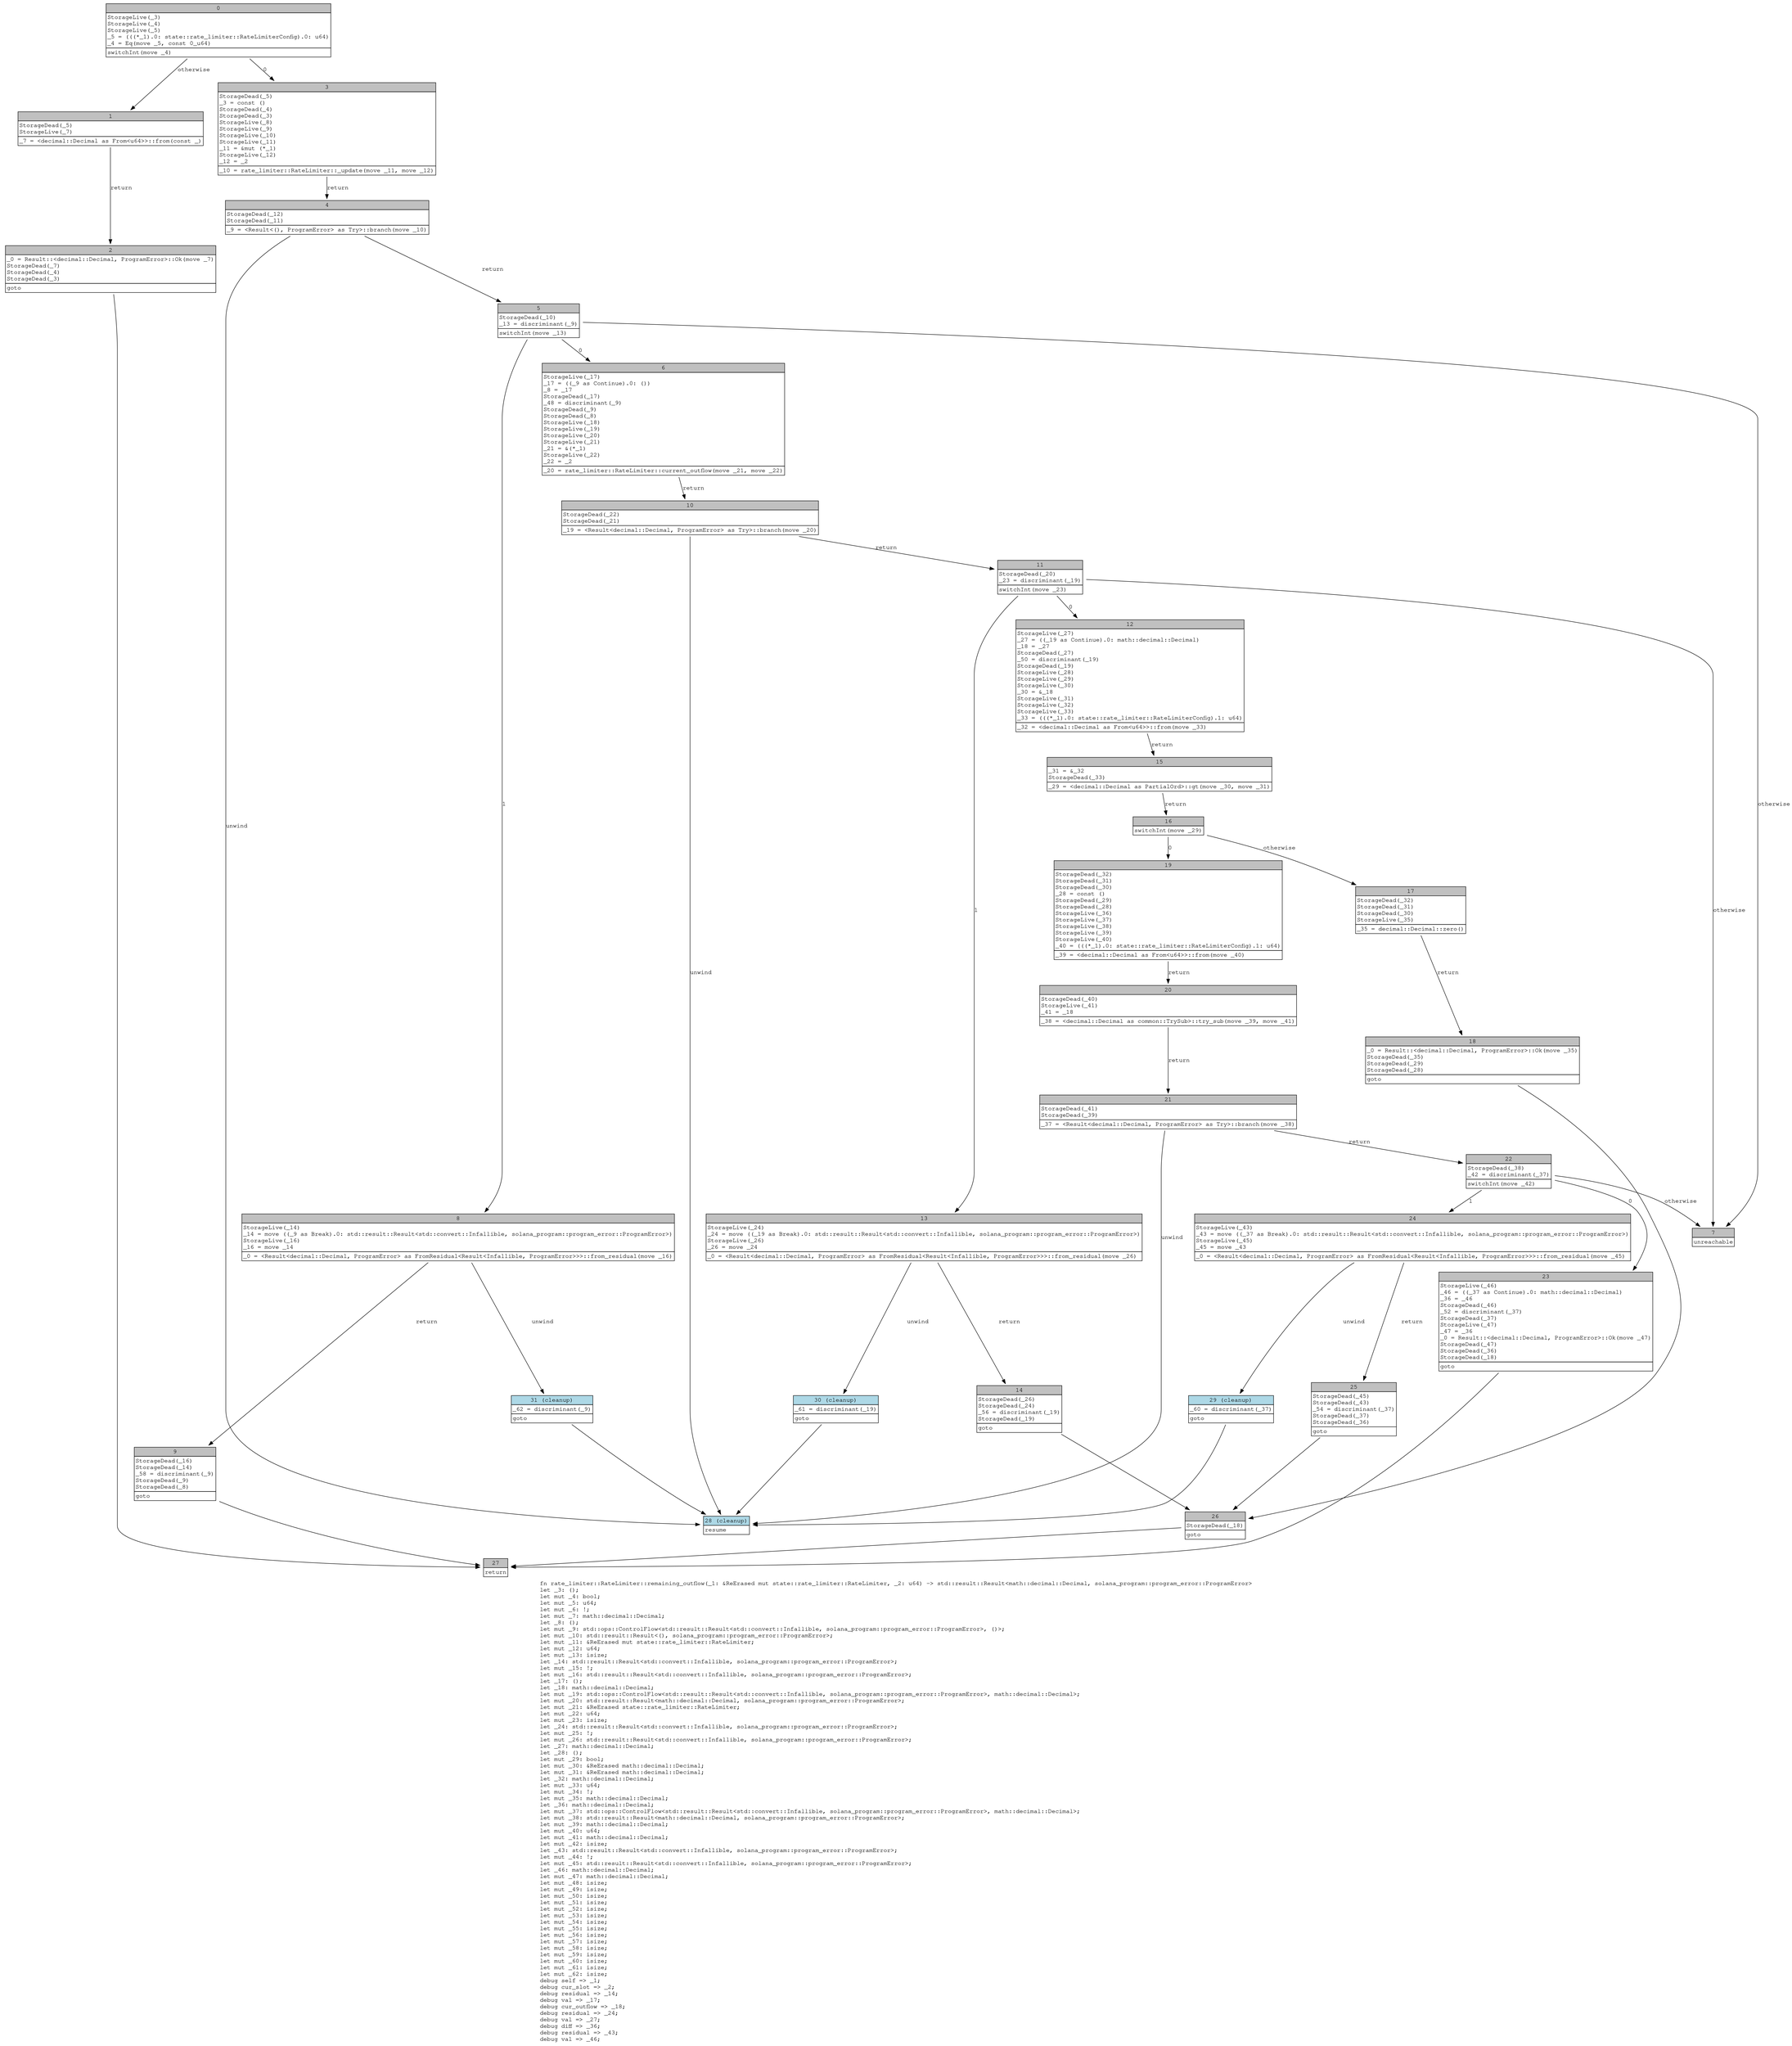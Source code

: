 digraph Mir_0_393 {
    graph [fontname="Courier, monospace"];
    node [fontname="Courier, monospace"];
    edge [fontname="Courier, monospace"];
    label=<fn rate_limiter::RateLimiter::remaining_outflow(_1: &amp;ReErased mut state::rate_limiter::RateLimiter, _2: u64) -&gt; std::result::Result&lt;math::decimal::Decimal, solana_program::program_error::ProgramError&gt;<br align="left"/>let _3: ();<br align="left"/>let mut _4: bool;<br align="left"/>let mut _5: u64;<br align="left"/>let mut _6: !;<br align="left"/>let mut _7: math::decimal::Decimal;<br align="left"/>let _8: ();<br align="left"/>let mut _9: std::ops::ControlFlow&lt;std::result::Result&lt;std::convert::Infallible, solana_program::program_error::ProgramError&gt;, ()&gt;;<br align="left"/>let mut _10: std::result::Result&lt;(), solana_program::program_error::ProgramError&gt;;<br align="left"/>let mut _11: &amp;ReErased mut state::rate_limiter::RateLimiter;<br align="left"/>let mut _12: u64;<br align="left"/>let mut _13: isize;<br align="left"/>let _14: std::result::Result&lt;std::convert::Infallible, solana_program::program_error::ProgramError&gt;;<br align="left"/>let mut _15: !;<br align="left"/>let mut _16: std::result::Result&lt;std::convert::Infallible, solana_program::program_error::ProgramError&gt;;<br align="left"/>let _17: ();<br align="left"/>let _18: math::decimal::Decimal;<br align="left"/>let mut _19: std::ops::ControlFlow&lt;std::result::Result&lt;std::convert::Infallible, solana_program::program_error::ProgramError&gt;, math::decimal::Decimal&gt;;<br align="left"/>let mut _20: std::result::Result&lt;math::decimal::Decimal, solana_program::program_error::ProgramError&gt;;<br align="left"/>let mut _21: &amp;ReErased state::rate_limiter::RateLimiter;<br align="left"/>let mut _22: u64;<br align="left"/>let mut _23: isize;<br align="left"/>let _24: std::result::Result&lt;std::convert::Infallible, solana_program::program_error::ProgramError&gt;;<br align="left"/>let mut _25: !;<br align="left"/>let mut _26: std::result::Result&lt;std::convert::Infallible, solana_program::program_error::ProgramError&gt;;<br align="left"/>let _27: math::decimal::Decimal;<br align="left"/>let _28: ();<br align="left"/>let mut _29: bool;<br align="left"/>let mut _30: &amp;ReErased math::decimal::Decimal;<br align="left"/>let mut _31: &amp;ReErased math::decimal::Decimal;<br align="left"/>let _32: math::decimal::Decimal;<br align="left"/>let mut _33: u64;<br align="left"/>let mut _34: !;<br align="left"/>let mut _35: math::decimal::Decimal;<br align="left"/>let _36: math::decimal::Decimal;<br align="left"/>let mut _37: std::ops::ControlFlow&lt;std::result::Result&lt;std::convert::Infallible, solana_program::program_error::ProgramError&gt;, math::decimal::Decimal&gt;;<br align="left"/>let mut _38: std::result::Result&lt;math::decimal::Decimal, solana_program::program_error::ProgramError&gt;;<br align="left"/>let mut _39: math::decimal::Decimal;<br align="left"/>let mut _40: u64;<br align="left"/>let mut _41: math::decimal::Decimal;<br align="left"/>let mut _42: isize;<br align="left"/>let _43: std::result::Result&lt;std::convert::Infallible, solana_program::program_error::ProgramError&gt;;<br align="left"/>let mut _44: !;<br align="left"/>let mut _45: std::result::Result&lt;std::convert::Infallible, solana_program::program_error::ProgramError&gt;;<br align="left"/>let _46: math::decimal::Decimal;<br align="left"/>let mut _47: math::decimal::Decimal;<br align="left"/>let mut _48: isize;<br align="left"/>let mut _49: isize;<br align="left"/>let mut _50: isize;<br align="left"/>let mut _51: isize;<br align="left"/>let mut _52: isize;<br align="left"/>let mut _53: isize;<br align="left"/>let mut _54: isize;<br align="left"/>let mut _55: isize;<br align="left"/>let mut _56: isize;<br align="left"/>let mut _57: isize;<br align="left"/>let mut _58: isize;<br align="left"/>let mut _59: isize;<br align="left"/>let mut _60: isize;<br align="left"/>let mut _61: isize;<br align="left"/>let mut _62: isize;<br align="left"/>debug self =&gt; _1;<br align="left"/>debug cur_slot =&gt; _2;<br align="left"/>debug residual =&gt; _14;<br align="left"/>debug val =&gt; _17;<br align="left"/>debug cur_outflow =&gt; _18;<br align="left"/>debug residual =&gt; _24;<br align="left"/>debug val =&gt; _27;<br align="left"/>debug diff =&gt; _36;<br align="left"/>debug residual =&gt; _43;<br align="left"/>debug val =&gt; _46;<br align="left"/>>;
    bb0__0_393 [shape="none", label=<<table border="0" cellborder="1" cellspacing="0"><tr><td bgcolor="gray" align="center" colspan="1">0</td></tr><tr><td align="left" balign="left">StorageLive(_3)<br/>StorageLive(_4)<br/>StorageLive(_5)<br/>_5 = (((*_1).0: state::rate_limiter::RateLimiterConfig).0: u64)<br/>_4 = Eq(move _5, const 0_u64)<br/></td></tr><tr><td align="left">switchInt(move _4)</td></tr></table>>];
    bb1__0_393 [shape="none", label=<<table border="0" cellborder="1" cellspacing="0"><tr><td bgcolor="gray" align="center" colspan="1">1</td></tr><tr><td align="left" balign="left">StorageDead(_5)<br/>StorageLive(_7)<br/></td></tr><tr><td align="left">_7 = &lt;decimal::Decimal as From&lt;u64&gt;&gt;::from(const _)</td></tr></table>>];
    bb2__0_393 [shape="none", label=<<table border="0" cellborder="1" cellspacing="0"><tr><td bgcolor="gray" align="center" colspan="1">2</td></tr><tr><td align="left" balign="left">_0 = Result::&lt;decimal::Decimal, ProgramError&gt;::Ok(move _7)<br/>StorageDead(_7)<br/>StorageDead(_4)<br/>StorageDead(_3)<br/></td></tr><tr><td align="left">goto</td></tr></table>>];
    bb3__0_393 [shape="none", label=<<table border="0" cellborder="1" cellspacing="0"><tr><td bgcolor="gray" align="center" colspan="1">3</td></tr><tr><td align="left" balign="left">StorageDead(_5)<br/>_3 = const ()<br/>StorageDead(_4)<br/>StorageDead(_3)<br/>StorageLive(_8)<br/>StorageLive(_9)<br/>StorageLive(_10)<br/>StorageLive(_11)<br/>_11 = &amp;mut (*_1)<br/>StorageLive(_12)<br/>_12 = _2<br/></td></tr><tr><td align="left">_10 = rate_limiter::RateLimiter::_update(move _11, move _12)</td></tr></table>>];
    bb4__0_393 [shape="none", label=<<table border="0" cellborder="1" cellspacing="0"><tr><td bgcolor="gray" align="center" colspan="1">4</td></tr><tr><td align="left" balign="left">StorageDead(_12)<br/>StorageDead(_11)<br/></td></tr><tr><td align="left">_9 = &lt;Result&lt;(), ProgramError&gt; as Try&gt;::branch(move _10)</td></tr></table>>];
    bb5__0_393 [shape="none", label=<<table border="0" cellborder="1" cellspacing="0"><tr><td bgcolor="gray" align="center" colspan="1">5</td></tr><tr><td align="left" balign="left">StorageDead(_10)<br/>_13 = discriminant(_9)<br/></td></tr><tr><td align="left">switchInt(move _13)</td></tr></table>>];
    bb6__0_393 [shape="none", label=<<table border="0" cellborder="1" cellspacing="0"><tr><td bgcolor="gray" align="center" colspan="1">6</td></tr><tr><td align="left" balign="left">StorageLive(_17)<br/>_17 = ((_9 as Continue).0: ())<br/>_8 = _17<br/>StorageDead(_17)<br/>_48 = discriminant(_9)<br/>StorageDead(_9)<br/>StorageDead(_8)<br/>StorageLive(_18)<br/>StorageLive(_19)<br/>StorageLive(_20)<br/>StorageLive(_21)<br/>_21 = &amp;(*_1)<br/>StorageLive(_22)<br/>_22 = _2<br/></td></tr><tr><td align="left">_20 = rate_limiter::RateLimiter::current_outflow(move _21, move _22)</td></tr></table>>];
    bb7__0_393 [shape="none", label=<<table border="0" cellborder="1" cellspacing="0"><tr><td bgcolor="gray" align="center" colspan="1">7</td></tr><tr><td align="left">unreachable</td></tr></table>>];
    bb8__0_393 [shape="none", label=<<table border="0" cellborder="1" cellspacing="0"><tr><td bgcolor="gray" align="center" colspan="1">8</td></tr><tr><td align="left" balign="left">StorageLive(_14)<br/>_14 = move ((_9 as Break).0: std::result::Result&lt;std::convert::Infallible, solana_program::program_error::ProgramError&gt;)<br/>StorageLive(_16)<br/>_16 = move _14<br/></td></tr><tr><td align="left">_0 = &lt;Result&lt;decimal::Decimal, ProgramError&gt; as FromResidual&lt;Result&lt;Infallible, ProgramError&gt;&gt;&gt;::from_residual(move _16)</td></tr></table>>];
    bb9__0_393 [shape="none", label=<<table border="0" cellborder="1" cellspacing="0"><tr><td bgcolor="gray" align="center" colspan="1">9</td></tr><tr><td align="left" balign="left">StorageDead(_16)<br/>StorageDead(_14)<br/>_58 = discriminant(_9)<br/>StorageDead(_9)<br/>StorageDead(_8)<br/></td></tr><tr><td align="left">goto</td></tr></table>>];
    bb10__0_393 [shape="none", label=<<table border="0" cellborder="1" cellspacing="0"><tr><td bgcolor="gray" align="center" colspan="1">10</td></tr><tr><td align="left" balign="left">StorageDead(_22)<br/>StorageDead(_21)<br/></td></tr><tr><td align="left">_19 = &lt;Result&lt;decimal::Decimal, ProgramError&gt; as Try&gt;::branch(move _20)</td></tr></table>>];
    bb11__0_393 [shape="none", label=<<table border="0" cellborder="1" cellspacing="0"><tr><td bgcolor="gray" align="center" colspan="1">11</td></tr><tr><td align="left" balign="left">StorageDead(_20)<br/>_23 = discriminant(_19)<br/></td></tr><tr><td align="left">switchInt(move _23)</td></tr></table>>];
    bb12__0_393 [shape="none", label=<<table border="0" cellborder="1" cellspacing="0"><tr><td bgcolor="gray" align="center" colspan="1">12</td></tr><tr><td align="left" balign="left">StorageLive(_27)<br/>_27 = ((_19 as Continue).0: math::decimal::Decimal)<br/>_18 = _27<br/>StorageDead(_27)<br/>_50 = discriminant(_19)<br/>StorageDead(_19)<br/>StorageLive(_28)<br/>StorageLive(_29)<br/>StorageLive(_30)<br/>_30 = &amp;_18<br/>StorageLive(_31)<br/>StorageLive(_32)<br/>StorageLive(_33)<br/>_33 = (((*_1).0: state::rate_limiter::RateLimiterConfig).1: u64)<br/></td></tr><tr><td align="left">_32 = &lt;decimal::Decimal as From&lt;u64&gt;&gt;::from(move _33)</td></tr></table>>];
    bb13__0_393 [shape="none", label=<<table border="0" cellborder="1" cellspacing="0"><tr><td bgcolor="gray" align="center" colspan="1">13</td></tr><tr><td align="left" balign="left">StorageLive(_24)<br/>_24 = move ((_19 as Break).0: std::result::Result&lt;std::convert::Infallible, solana_program::program_error::ProgramError&gt;)<br/>StorageLive(_26)<br/>_26 = move _24<br/></td></tr><tr><td align="left">_0 = &lt;Result&lt;decimal::Decimal, ProgramError&gt; as FromResidual&lt;Result&lt;Infallible, ProgramError&gt;&gt;&gt;::from_residual(move _26)</td></tr></table>>];
    bb14__0_393 [shape="none", label=<<table border="0" cellborder="1" cellspacing="0"><tr><td bgcolor="gray" align="center" colspan="1">14</td></tr><tr><td align="left" balign="left">StorageDead(_26)<br/>StorageDead(_24)<br/>_56 = discriminant(_19)<br/>StorageDead(_19)<br/></td></tr><tr><td align="left">goto</td></tr></table>>];
    bb15__0_393 [shape="none", label=<<table border="0" cellborder="1" cellspacing="0"><tr><td bgcolor="gray" align="center" colspan="1">15</td></tr><tr><td align="left" balign="left">_31 = &amp;_32<br/>StorageDead(_33)<br/></td></tr><tr><td align="left">_29 = &lt;decimal::Decimal as PartialOrd&gt;::gt(move _30, move _31)</td></tr></table>>];
    bb16__0_393 [shape="none", label=<<table border="0" cellborder="1" cellspacing="0"><tr><td bgcolor="gray" align="center" colspan="1">16</td></tr><tr><td align="left">switchInt(move _29)</td></tr></table>>];
    bb17__0_393 [shape="none", label=<<table border="0" cellborder="1" cellspacing="0"><tr><td bgcolor="gray" align="center" colspan="1">17</td></tr><tr><td align="left" balign="left">StorageDead(_32)<br/>StorageDead(_31)<br/>StorageDead(_30)<br/>StorageLive(_35)<br/></td></tr><tr><td align="left">_35 = decimal::Decimal::zero()</td></tr></table>>];
    bb18__0_393 [shape="none", label=<<table border="0" cellborder="1" cellspacing="0"><tr><td bgcolor="gray" align="center" colspan="1">18</td></tr><tr><td align="left" balign="left">_0 = Result::&lt;decimal::Decimal, ProgramError&gt;::Ok(move _35)<br/>StorageDead(_35)<br/>StorageDead(_29)<br/>StorageDead(_28)<br/></td></tr><tr><td align="left">goto</td></tr></table>>];
    bb19__0_393 [shape="none", label=<<table border="0" cellborder="1" cellspacing="0"><tr><td bgcolor="gray" align="center" colspan="1">19</td></tr><tr><td align="left" balign="left">StorageDead(_32)<br/>StorageDead(_31)<br/>StorageDead(_30)<br/>_28 = const ()<br/>StorageDead(_29)<br/>StorageDead(_28)<br/>StorageLive(_36)<br/>StorageLive(_37)<br/>StorageLive(_38)<br/>StorageLive(_39)<br/>StorageLive(_40)<br/>_40 = (((*_1).0: state::rate_limiter::RateLimiterConfig).1: u64)<br/></td></tr><tr><td align="left">_39 = &lt;decimal::Decimal as From&lt;u64&gt;&gt;::from(move _40)</td></tr></table>>];
    bb20__0_393 [shape="none", label=<<table border="0" cellborder="1" cellspacing="0"><tr><td bgcolor="gray" align="center" colspan="1">20</td></tr><tr><td align="left" balign="left">StorageDead(_40)<br/>StorageLive(_41)<br/>_41 = _18<br/></td></tr><tr><td align="left">_38 = &lt;decimal::Decimal as common::TrySub&gt;::try_sub(move _39, move _41)</td></tr></table>>];
    bb21__0_393 [shape="none", label=<<table border="0" cellborder="1" cellspacing="0"><tr><td bgcolor="gray" align="center" colspan="1">21</td></tr><tr><td align="left" balign="left">StorageDead(_41)<br/>StorageDead(_39)<br/></td></tr><tr><td align="left">_37 = &lt;Result&lt;decimal::Decimal, ProgramError&gt; as Try&gt;::branch(move _38)</td></tr></table>>];
    bb22__0_393 [shape="none", label=<<table border="0" cellborder="1" cellspacing="0"><tr><td bgcolor="gray" align="center" colspan="1">22</td></tr><tr><td align="left" balign="left">StorageDead(_38)<br/>_42 = discriminant(_37)<br/></td></tr><tr><td align="left">switchInt(move _42)</td></tr></table>>];
    bb23__0_393 [shape="none", label=<<table border="0" cellborder="1" cellspacing="0"><tr><td bgcolor="gray" align="center" colspan="1">23</td></tr><tr><td align="left" balign="left">StorageLive(_46)<br/>_46 = ((_37 as Continue).0: math::decimal::Decimal)<br/>_36 = _46<br/>StorageDead(_46)<br/>_52 = discriminant(_37)<br/>StorageDead(_37)<br/>StorageLive(_47)<br/>_47 = _36<br/>_0 = Result::&lt;decimal::Decimal, ProgramError&gt;::Ok(move _47)<br/>StorageDead(_47)<br/>StorageDead(_36)<br/>StorageDead(_18)<br/></td></tr><tr><td align="left">goto</td></tr></table>>];
    bb24__0_393 [shape="none", label=<<table border="0" cellborder="1" cellspacing="0"><tr><td bgcolor="gray" align="center" colspan="1">24</td></tr><tr><td align="left" balign="left">StorageLive(_43)<br/>_43 = move ((_37 as Break).0: std::result::Result&lt;std::convert::Infallible, solana_program::program_error::ProgramError&gt;)<br/>StorageLive(_45)<br/>_45 = move _43<br/></td></tr><tr><td align="left">_0 = &lt;Result&lt;decimal::Decimal, ProgramError&gt; as FromResidual&lt;Result&lt;Infallible, ProgramError&gt;&gt;&gt;::from_residual(move _45)</td></tr></table>>];
    bb25__0_393 [shape="none", label=<<table border="0" cellborder="1" cellspacing="0"><tr><td bgcolor="gray" align="center" colspan="1">25</td></tr><tr><td align="left" balign="left">StorageDead(_45)<br/>StorageDead(_43)<br/>_54 = discriminant(_37)<br/>StorageDead(_37)<br/>StorageDead(_36)<br/></td></tr><tr><td align="left">goto</td></tr></table>>];
    bb26__0_393 [shape="none", label=<<table border="0" cellborder="1" cellspacing="0"><tr><td bgcolor="gray" align="center" colspan="1">26</td></tr><tr><td align="left" balign="left">StorageDead(_18)<br/></td></tr><tr><td align="left">goto</td></tr></table>>];
    bb27__0_393 [shape="none", label=<<table border="0" cellborder="1" cellspacing="0"><tr><td bgcolor="gray" align="center" colspan="1">27</td></tr><tr><td align="left">return</td></tr></table>>];
    bb28__0_393 [shape="none", label=<<table border="0" cellborder="1" cellspacing="0"><tr><td bgcolor="lightblue" align="center" colspan="1">28 (cleanup)</td></tr><tr><td align="left">resume</td></tr></table>>];
    bb29__0_393 [shape="none", label=<<table border="0" cellborder="1" cellspacing="0"><tr><td bgcolor="lightblue" align="center" colspan="1">29 (cleanup)</td></tr><tr><td align="left" balign="left">_60 = discriminant(_37)<br/></td></tr><tr><td align="left">goto</td></tr></table>>];
    bb30__0_393 [shape="none", label=<<table border="0" cellborder="1" cellspacing="0"><tr><td bgcolor="lightblue" align="center" colspan="1">30 (cleanup)</td></tr><tr><td align="left" balign="left">_61 = discriminant(_19)<br/></td></tr><tr><td align="left">goto</td></tr></table>>];
    bb31__0_393 [shape="none", label=<<table border="0" cellborder="1" cellspacing="0"><tr><td bgcolor="lightblue" align="center" colspan="1">31 (cleanup)</td></tr><tr><td align="left" balign="left">_62 = discriminant(_9)<br/></td></tr><tr><td align="left">goto</td></tr></table>>];
    bb0__0_393 -> bb3__0_393 [label="0"];
    bb0__0_393 -> bb1__0_393 [label="otherwise"];
    bb1__0_393 -> bb2__0_393 [label="return"];
    bb2__0_393 -> bb27__0_393 [label=""];
    bb3__0_393 -> bb4__0_393 [label="return"];
    bb4__0_393 -> bb5__0_393 [label="return"];
    bb4__0_393 -> bb28__0_393 [label="unwind"];
    bb5__0_393 -> bb6__0_393 [label="0"];
    bb5__0_393 -> bb8__0_393 [label="1"];
    bb5__0_393 -> bb7__0_393 [label="otherwise"];
    bb6__0_393 -> bb10__0_393 [label="return"];
    bb8__0_393 -> bb9__0_393 [label="return"];
    bb8__0_393 -> bb31__0_393 [label="unwind"];
    bb9__0_393 -> bb27__0_393 [label=""];
    bb10__0_393 -> bb11__0_393 [label="return"];
    bb10__0_393 -> bb28__0_393 [label="unwind"];
    bb11__0_393 -> bb12__0_393 [label="0"];
    bb11__0_393 -> bb13__0_393 [label="1"];
    bb11__0_393 -> bb7__0_393 [label="otherwise"];
    bb12__0_393 -> bb15__0_393 [label="return"];
    bb13__0_393 -> bb14__0_393 [label="return"];
    bb13__0_393 -> bb30__0_393 [label="unwind"];
    bb14__0_393 -> bb26__0_393 [label=""];
    bb15__0_393 -> bb16__0_393 [label="return"];
    bb16__0_393 -> bb19__0_393 [label="0"];
    bb16__0_393 -> bb17__0_393 [label="otherwise"];
    bb17__0_393 -> bb18__0_393 [label="return"];
    bb18__0_393 -> bb26__0_393 [label=""];
    bb19__0_393 -> bb20__0_393 [label="return"];
    bb20__0_393 -> bb21__0_393 [label="return"];
    bb21__0_393 -> bb22__0_393 [label="return"];
    bb21__0_393 -> bb28__0_393 [label="unwind"];
    bb22__0_393 -> bb23__0_393 [label="0"];
    bb22__0_393 -> bb24__0_393 [label="1"];
    bb22__0_393 -> bb7__0_393 [label="otherwise"];
    bb23__0_393 -> bb27__0_393 [label=""];
    bb24__0_393 -> bb25__0_393 [label="return"];
    bb24__0_393 -> bb29__0_393 [label="unwind"];
    bb25__0_393 -> bb26__0_393 [label=""];
    bb26__0_393 -> bb27__0_393 [label=""];
    bb29__0_393 -> bb28__0_393 [label=""];
    bb30__0_393 -> bb28__0_393 [label=""];
    bb31__0_393 -> bb28__0_393 [label=""];
}
